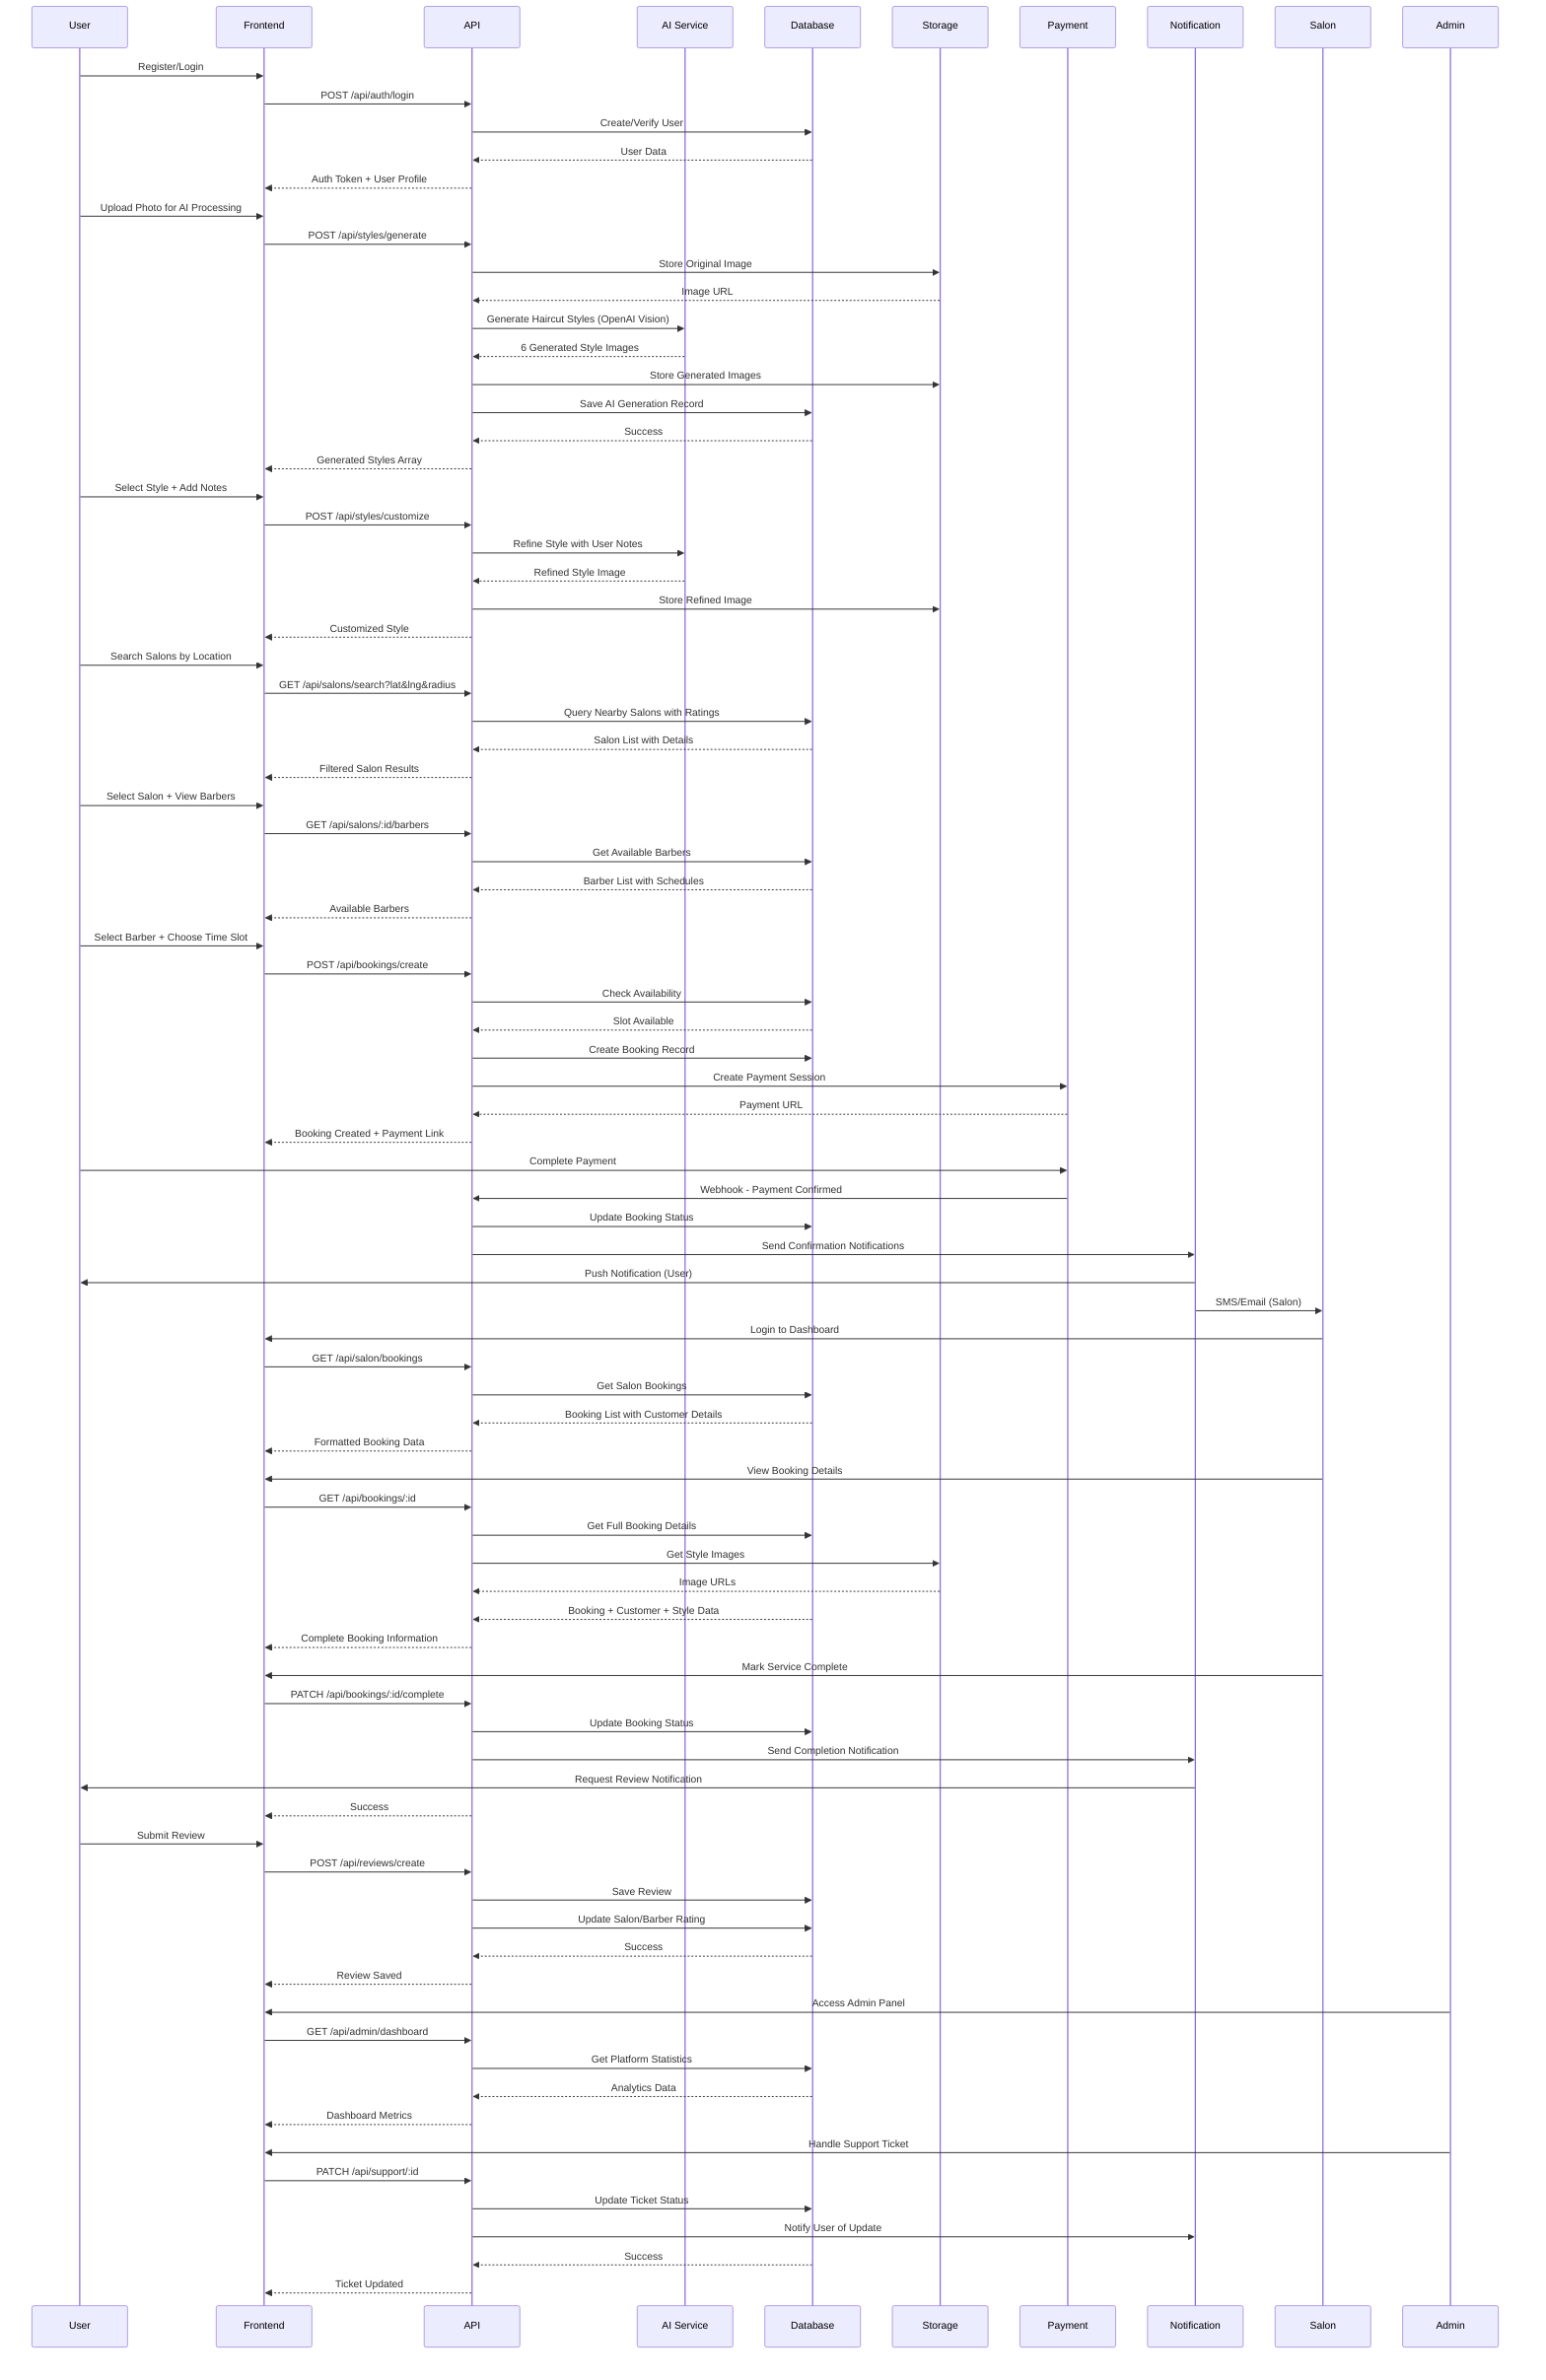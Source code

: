 sequenceDiagram
    participant U as User
    participant F as Frontend
    participant A as API
    participant AI as AI Service
    participant DB as Database
    participant S3 as Storage
    participant P as Payment
    participant N as Notification

    %% User Registration & Photo Upload
    U->>F: Register/Login
    F->>A: POST /api/auth/login
    A->>DB: Create/Verify User
    DB-->>A: User Data
    A-->>F: Auth Token + User Profile

    U->>F: Upload Photo for AI Processing
    F->>A: POST /api/styles/generate
    A->>S3: Store Original Image
    S3-->>A: Image URL
    A->>AI: Generate Haircut Styles (OpenAI Vision)
    AI-->>A: 6 Generated Style Images
    A->>S3: Store Generated Images
    A->>DB: Save AI Generation Record
    DB-->>A: Success
    A-->>F: Generated Styles Array

    %% Style Selection & Customization
    U->>F: Select Style + Add Notes
    F->>A: POST /api/styles/customize
    A->>AI: Refine Style with User Notes
    AI-->>A: Refined Style Image
    A->>S3: Store Refined Image
    A-->>F: Customized Style

    %% Salon Search & Selection
    U->>F: Search Salons by Location
    F->>A: GET /api/salons/search?lat&lng&radius
    A->>DB: Query Nearby Salons with Ratings
    DB-->>A: Salon List with Details
    A-->>F: Filtered Salon Results

    U->>F: Select Salon + View Barbers
    F->>A: GET /api/salons/:id/barbers
    A->>DB: Get Available Barbers
    DB-->>A: Barber List with Schedules
    A-->>F: Available Barbers

    %% Booking Process
    U->>F: Select Barber + Choose Time Slot
    F->>A: POST /api/bookings/create
    A->>DB: Check Availability
    DB-->>A: Slot Available
    A->>DB: Create Booking Record
    A->>P: Create Payment Session
    P-->>A: Payment URL
    A-->>F: Booking Created + Payment Link

    U->>P: Complete Payment
    P->>A: Webhook - Payment Confirmed
    A->>DB: Update Booking Status
    A->>N: Send Confirmation Notifications
    N->>U: Push Notification (User)
    N->>Salon: SMS/Email (Salon)

    %% Salon Dashboard - Booking Management
    Salon->>F: Login to Dashboard
    F->>A: GET /api/salon/bookings
    A->>DB: Get Salon Bookings
    DB-->>A: Booking List with Customer Details
    A-->>F: Formatted Booking Data

    Salon->>F: View Booking Details
    F->>A: GET /api/bookings/:id
    A->>DB: Get Full Booking Details
    A->>S3: Get Style Images
    S3-->>A: Image URLs
    DB-->>A: Booking + Customer + Style Data
    A-->>F: Complete Booking Information

    %% Service Completion & Review
    Salon->>F: Mark Service Complete
    F->>A: PATCH /api/bookings/:id/complete
    A->>DB: Update Booking Status
    A->>N: Send Completion Notification
    N->>U: Request Review Notification
    A-->>F: Success

    U->>F: Submit Review
    F->>A: POST /api/reviews/create
    A->>DB: Save Review
    A->>DB: Update Salon/Barber Rating
    DB-->>A: Success
    A-->>F: Review Saved

    %% Admin Dashboard
    Admin->>F: Access Admin Panel
    F->>A: GET /api/admin/dashboard
    A->>DB: Get Platform Statistics
    DB-->>A: Analytics Data
    A-->>F: Dashboard Metrics

    Admin->>F: Handle Support Ticket
    F->>A: PATCH /api/support/:id
    A->>DB: Update Ticket Status
    A->>N: Notify User of Update
    DB-->>A: Success
    A-->>F: Ticket Updated